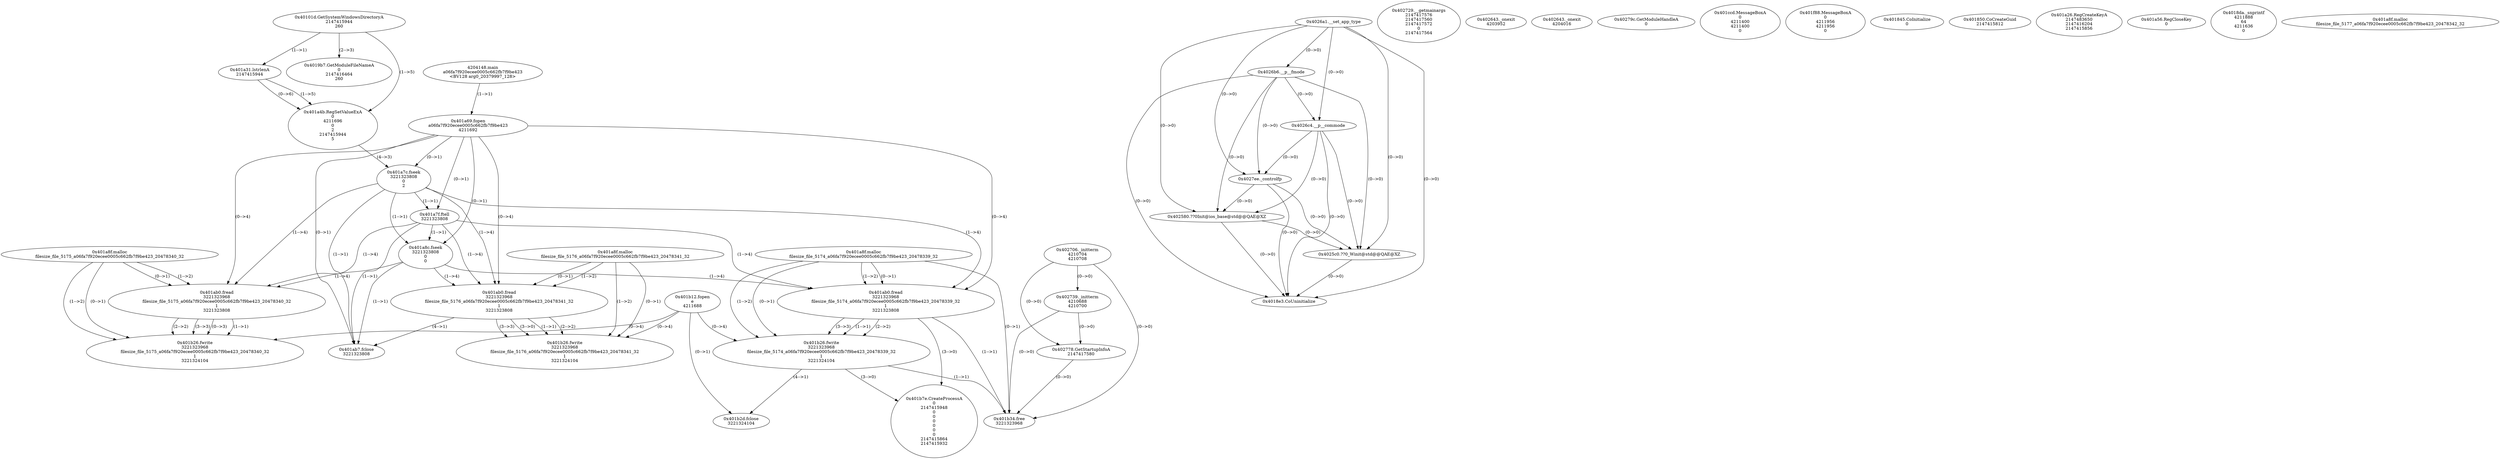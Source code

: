 // Global SCDG with merge call
digraph {
	0 [label="4204148.main
a06fa7f920ecee0005c662fb7f9be423
<BV128 arg0_20379997_128>"]
	1 [label="0x4026a1.__set_app_type
"]
	2 [label="0x4026b6.__p__fmode
"]
	1 -> 2 [label="(0-->0)"]
	3 [label="0x4026c4.__p__commode
"]
	1 -> 3 [label="(0-->0)"]
	2 -> 3 [label="(0-->0)"]
	4 [label="0x4027ee._controlfp
"]
	1 -> 4 [label="(0-->0)"]
	2 -> 4 [label="(0-->0)"]
	3 -> 4 [label="(0-->0)"]
	5 [label="0x402706._initterm
4210704
4210708"]
	6 [label="0x402729.__getmainargs
2147417576
2147417560
2147417572
0
2147417564"]
	7 [label="0x402739._initterm
4210688
4210700"]
	5 -> 7 [label="(0-->0)"]
	8 [label="0x402580.??0Init@ios_base@std@@QAE@XZ
"]
	1 -> 8 [label="(0-->0)"]
	2 -> 8 [label="(0-->0)"]
	3 -> 8 [label="(0-->0)"]
	4 -> 8 [label="(0-->0)"]
	9 [label="0x402643._onexit
4203952"]
	10 [label="0x4025c0.??0_Winit@std@@QAE@XZ
"]
	1 -> 10 [label="(0-->0)"]
	2 -> 10 [label="(0-->0)"]
	3 -> 10 [label="(0-->0)"]
	4 -> 10 [label="(0-->0)"]
	8 -> 10 [label="(0-->0)"]
	11 [label="0x402643._onexit
4204016"]
	12 [label="0x402778.GetStartupInfoA
2147417580"]
	5 -> 12 [label="(0-->0)"]
	7 -> 12 [label="(0-->0)"]
	13 [label="0x40279c.GetModuleHandleA
0"]
	14 [label="0x401ccd.MessageBoxA
0
4211400
4211400
0"]
	15 [label="0x401f88.MessageBoxA
0
4211956
4211956
0"]
	16 [label="0x401845.CoInitialize
0"]
	17 [label="0x401850.CoCreateGuid
2147415812"]
	18 [label="0x4018e3.CoUninitialize
"]
	1 -> 18 [label="(0-->0)"]
	2 -> 18 [label="(0-->0)"]
	3 -> 18 [label="(0-->0)"]
	4 -> 18 [label="(0-->0)"]
	8 -> 18 [label="(0-->0)"]
	10 -> 18 [label="(0-->0)"]
	19 [label="0x40101d.GetSystemWindowsDirectoryA
2147415944
260"]
	20 [label="0x4019b7.GetModuleFileNameA
0
2147416464
260"]
	19 -> 20 [label="(2-->3)"]
	21 [label="0x401a26.RegCreateKeyA
2147483650
2147416204
2147415856"]
	22 [label="0x401a31.lstrlenA
2147415944"]
	19 -> 22 [label="(1-->1)"]
	23 [label="0x401a4b.RegSetValueExA
0
4211696
0
2
2147415944
5"]
	19 -> 23 [label="(1-->5)"]
	22 -> 23 [label="(1-->5)"]
	22 -> 23 [label="(0-->6)"]
	24 [label="0x401a56.RegCloseKey
0"]
	25 [label="0x401a69.fopen
a06fa7f920ecee0005c662fb7f9be423
4211692"]
	0 -> 25 [label="(1-->1)"]
	26 [label="0x401a7c.fseek
3221323808
0
2"]
	25 -> 26 [label="(0-->1)"]
	23 -> 26 [label="(4-->3)"]
	27 [label="0x401a7f.ftell
3221323808"]
	25 -> 27 [label="(0-->1)"]
	26 -> 27 [label="(1-->1)"]
	28 [label="0x401a8c.fseek
3221323808
0
0"]
	25 -> 28 [label="(0-->1)"]
	26 -> 28 [label="(1-->1)"]
	27 -> 28 [label="(1-->1)"]
	29 [label="0x401a8f.malloc
filesize_file_5175_a06fa7f920ecee0005c662fb7f9be423_20478340_32"]
	30 [label="0x401ab0.fread
3221323968
filesize_file_5175_a06fa7f920ecee0005c662fb7f9be423_20478340_32
1
3221323808"]
	29 -> 30 [label="(0-->1)"]
	29 -> 30 [label="(1-->2)"]
	25 -> 30 [label="(0-->4)"]
	26 -> 30 [label="(1-->4)"]
	27 -> 30 [label="(1-->4)"]
	28 -> 30 [label="(1-->4)"]
	31 [label="0x4018da._snprintf
4211888
64
4211636
0"]
	32 [label="0x401a8f.malloc
filesize_file_5176_a06fa7f920ecee0005c662fb7f9be423_20478341_32"]
	33 [label="0x401ab0.fread
3221323968
filesize_file_5176_a06fa7f920ecee0005c662fb7f9be423_20478341_32
1
3221323808"]
	32 -> 33 [label="(0-->1)"]
	32 -> 33 [label="(1-->2)"]
	25 -> 33 [label="(0-->4)"]
	26 -> 33 [label="(1-->4)"]
	27 -> 33 [label="(1-->4)"]
	28 -> 33 [label="(1-->4)"]
	34 [label="0x401ab7.fclose
3221323808"]
	25 -> 34 [label="(0-->1)"]
	26 -> 34 [label="(1-->1)"]
	27 -> 34 [label="(1-->1)"]
	28 -> 34 [label="(1-->1)"]
	33 -> 34 [label="(4-->1)"]
	35 [label="0x401b12.fopen
e
4211688"]
	36 [label="0x401a8f.malloc
filesize_file_5174_a06fa7f920ecee0005c662fb7f9be423_20478339_32"]
	37 [label="0x401a8f.malloc
filesize_file_5177_a06fa7f920ecee0005c662fb7f9be423_20478342_32"]
	38 [label="0x401ab0.fread
3221323968
filesize_file_5174_a06fa7f920ecee0005c662fb7f9be423_20478339_32
1
3221323808"]
	36 -> 38 [label="(0-->1)"]
	36 -> 38 [label="(1-->2)"]
	25 -> 38 [label="(0-->4)"]
	26 -> 38 [label="(1-->4)"]
	27 -> 38 [label="(1-->4)"]
	28 -> 38 [label="(1-->4)"]
	39 [label="0x401b26.fwrite
3221323968
filesize_file_5174_a06fa7f920ecee0005c662fb7f9be423_20478339_32
1
3221324104"]
	36 -> 39 [label="(0-->1)"]
	38 -> 39 [label="(1-->1)"]
	36 -> 39 [label="(1-->2)"]
	38 -> 39 [label="(2-->2)"]
	38 -> 39 [label="(3-->3)"]
	35 -> 39 [label="(0-->4)"]
	40 [label="0x401b2d.fclose
3221324104"]
	35 -> 40 [label="(0-->1)"]
	39 -> 40 [label="(4-->1)"]
	41 [label="0x401b34.free
3221323968"]
	36 -> 41 [label="(0-->1)"]
	38 -> 41 [label="(1-->1)"]
	39 -> 41 [label="(1-->1)"]
	5 -> 41 [label="(0-->0)"]
	7 -> 41 [label="(0-->0)"]
	12 -> 41 [label="(0-->0)"]
	42 [label="0x401b7e.CreateProcessA
0
2147415948
0
0
0
0
0
0
2147415864
2147415932"]
	38 -> 42 [label="(3-->0)"]
	39 -> 42 [label="(3-->0)"]
	43 [label="0x401b26.fwrite
3221323968
filesize_file_5175_a06fa7f920ecee0005c662fb7f9be423_20478340_32
1
3221324104"]
	29 -> 43 [label="(0-->1)"]
	30 -> 43 [label="(1-->1)"]
	29 -> 43 [label="(1-->2)"]
	30 -> 43 [label="(2-->2)"]
	30 -> 43 [label="(3-->3)"]
	30 -> 43 [label="(0-->3)"]
	35 -> 43 [label="(0-->4)"]
	44 [label="0x401b26.fwrite
3221323968
filesize_file_5176_a06fa7f920ecee0005c662fb7f9be423_20478341_32
1
3221324104"]
	32 -> 44 [label="(0-->1)"]
	33 -> 44 [label="(1-->1)"]
	32 -> 44 [label="(1-->2)"]
	33 -> 44 [label="(2-->2)"]
	33 -> 44 [label="(3-->3)"]
	35 -> 44 [label="(0-->4)"]
	33 -> 44 [label="(3-->0)"]
}
